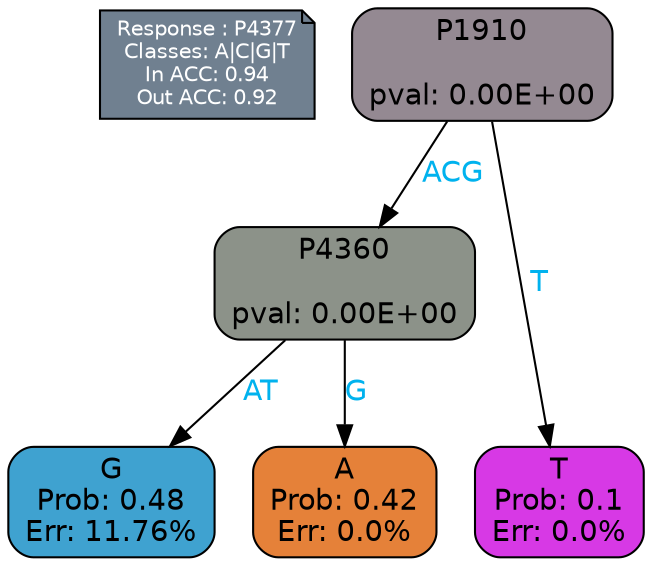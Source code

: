 digraph Tree {
node [shape=box, style="filled, rounded", color="black", fontname=helvetica] ;
graph [ranksep=equally, splines=polylines, bgcolor=transparent, dpi=600] ;
edge [fontname=helvetica] ;
LEGEND [label="Response : P4377
Classes: A|C|G|T
In ACC: 0.94
Out ACC: 0.92
",shape=note,align=left,style=filled,fillcolor="slategray",fontcolor="white",fontsize=10];1 [label="P1910

pval: 0.00E+00", fillcolor="#948992"] ;
2 [label="P4360

pval: 0.00E+00", fillcolor="#8c9289"] ;
3 [label="G
Prob: 0.48
Err: 11.76%", fillcolor="#3fa2d0"] ;
4 [label="A
Prob: 0.42
Err: 0.0%", fillcolor="#e58139"] ;
5 [label="T
Prob: 0.1
Err: 0.0%", fillcolor="#d739e5"] ;
1 -> 2 [label="ACG",fontcolor=deepskyblue2] ;
1 -> 5 [label="T",fontcolor=deepskyblue2] ;
2 -> 3 [label="AT",fontcolor=deepskyblue2] ;
2 -> 4 [label="G",fontcolor=deepskyblue2] ;
{rank = same; 3;4;5;}{rank = same; LEGEND;1;}}